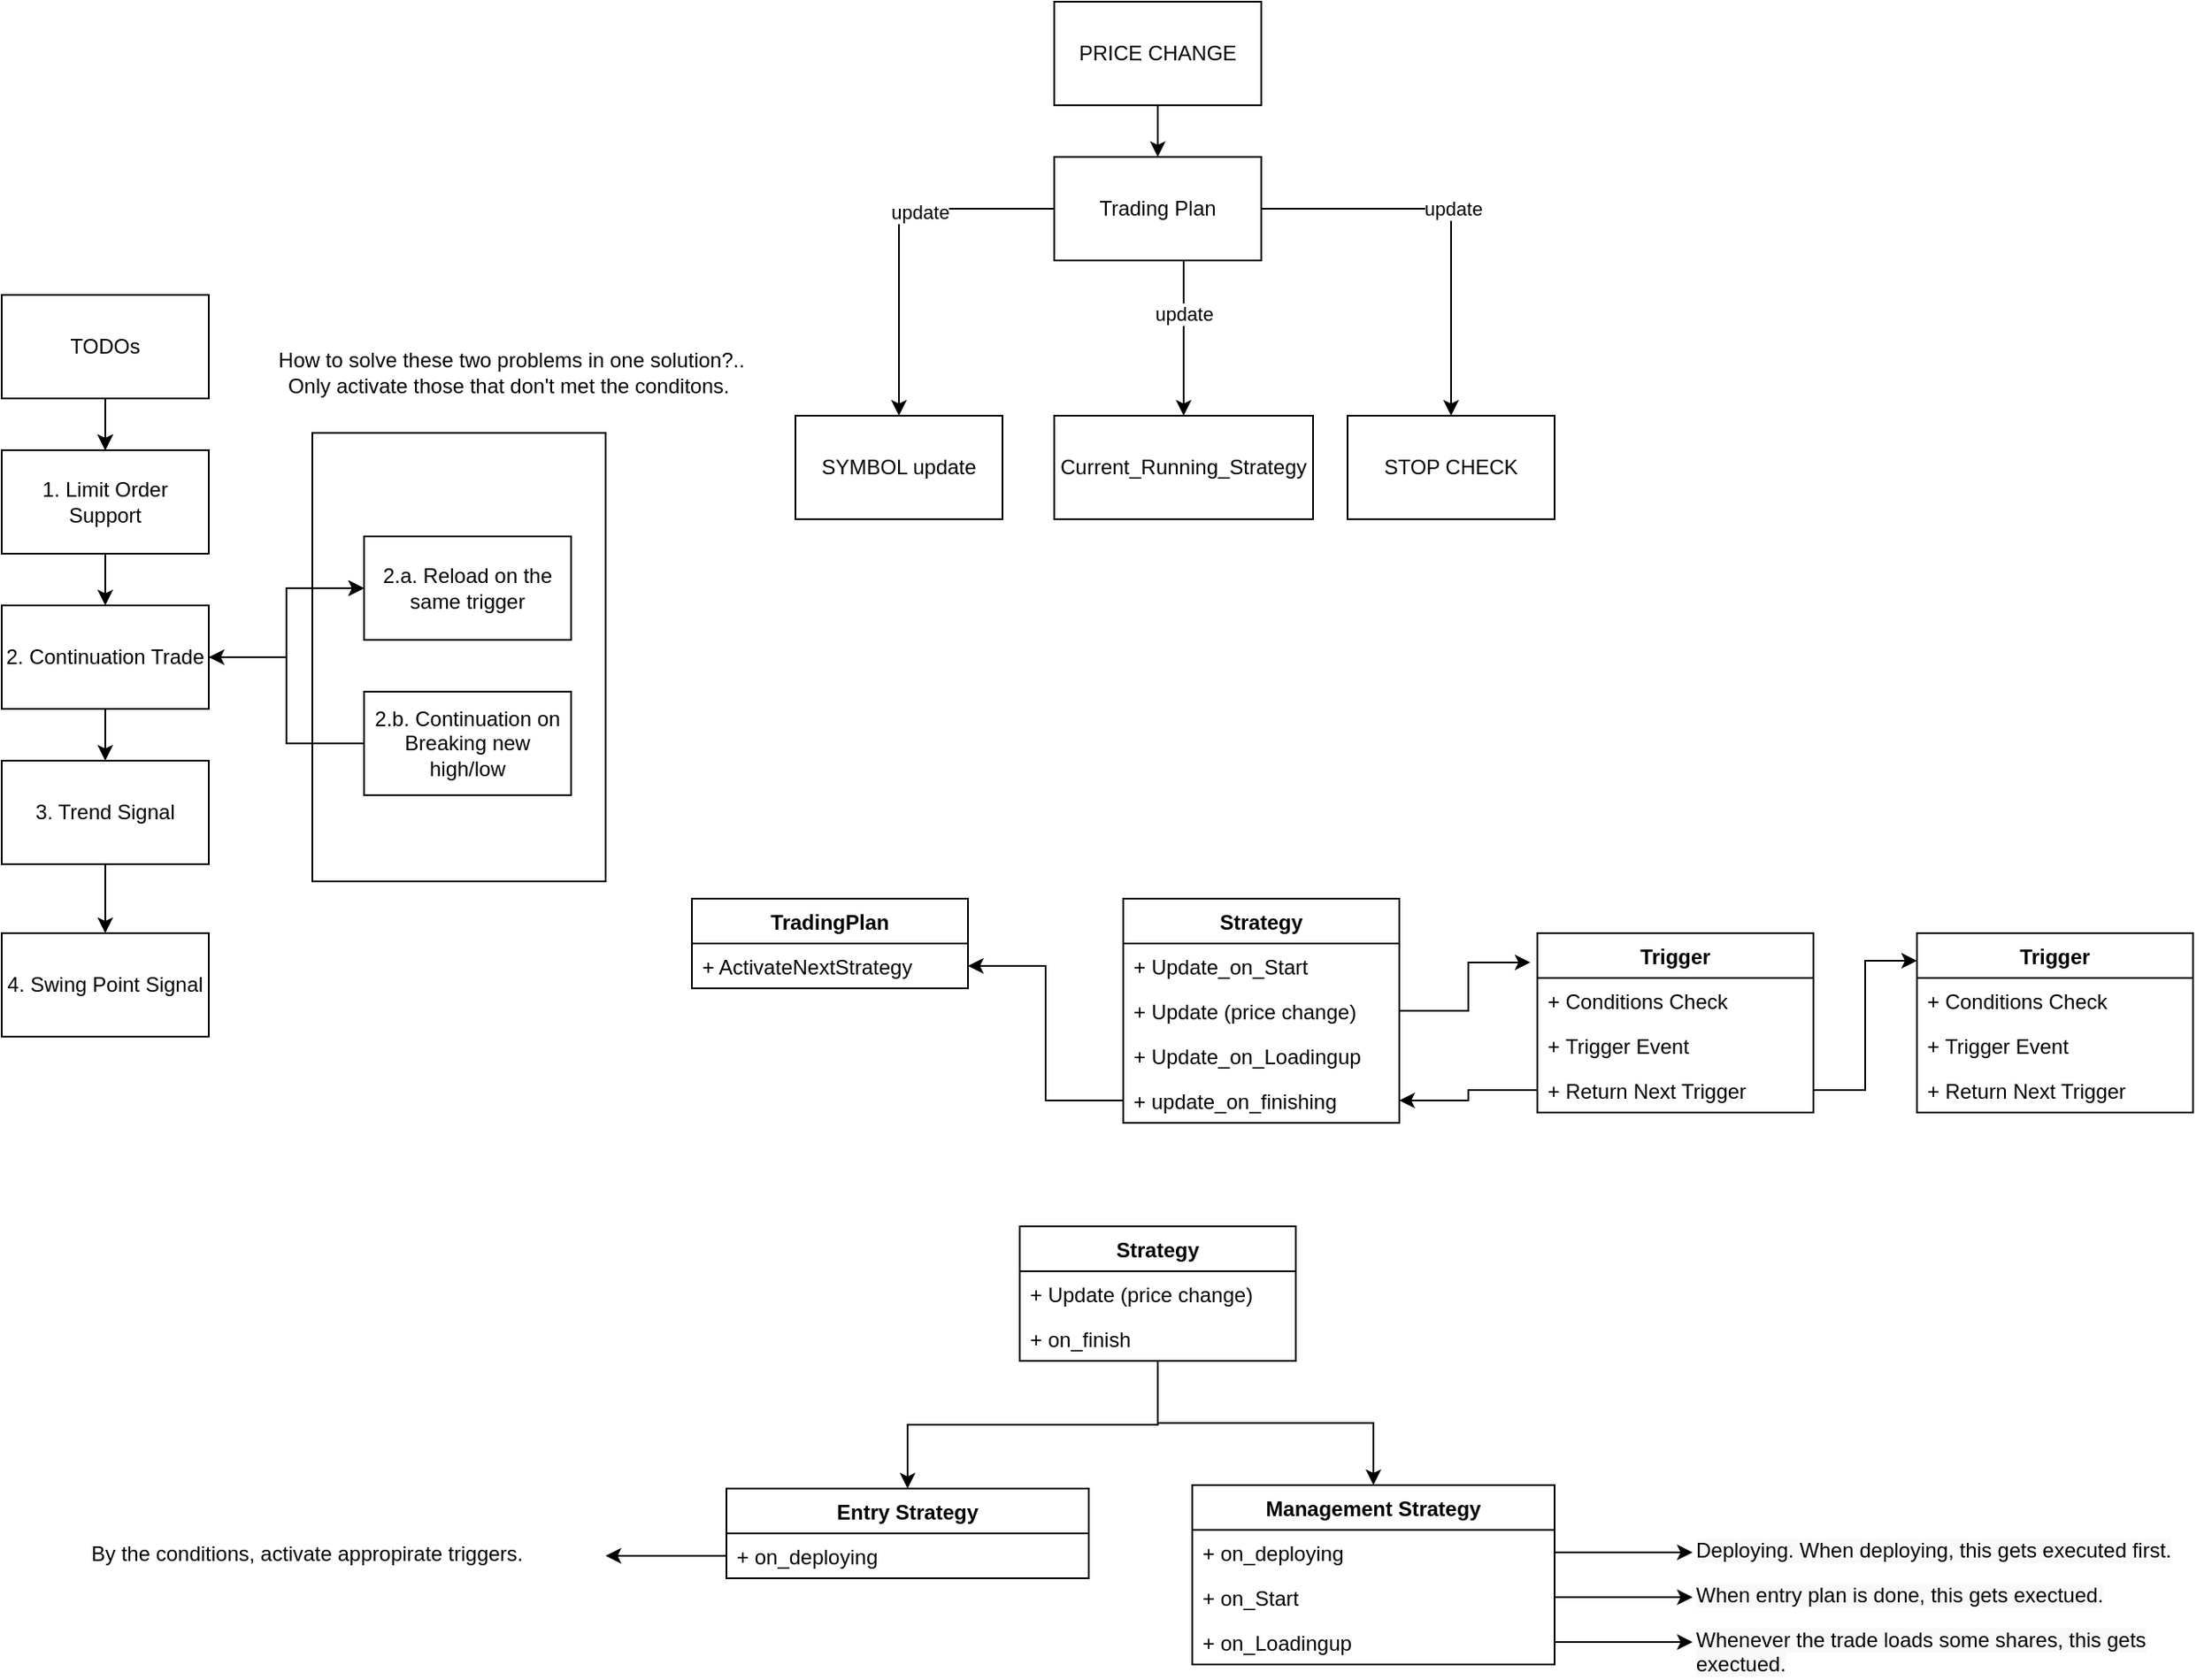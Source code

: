 <mxfile version="14.6.13" type="device"><diagram id="zZY5wk5tO29IYFRHFf6X" name="Page-1"><mxGraphModel dx="2272" dy="815" grid="1" gridSize="10" guides="1" tooltips="1" connect="1" arrows="1" fold="1" page="1" pageScale="1" pageWidth="850" pageHeight="1100" math="0" shadow="0"><root><mxCell id="0"/><mxCell id="1" parent="0"/><mxCell id="cij8jkdGT-pivZgLaLvA-35" value="" style="rounded=0;whiteSpace=wrap;html=1;" vertex="1" parent="1"><mxGeometry x="-270" y="290" width="170" height="260" as="geometry"/></mxCell><mxCell id="HnVlDEkcJXRZHfrYyCMu-5" style="edgeStyle=orthogonalEdgeStyle;rounded=0;orthogonalLoop=1;jettySize=auto;html=1;" parent="1" source="HnVlDEkcJXRZHfrYyCMu-2" target="HnVlDEkcJXRZHfrYyCMu-4" edge="1"><mxGeometry relative="1" as="geometry"/></mxCell><mxCell id="HnVlDEkcJXRZHfrYyCMu-2" value="&lt;span&gt;PRICE CHANGE&lt;/span&gt;" style="rounded=0;whiteSpace=wrap;html=1;" parent="1" vertex="1"><mxGeometry x="160" y="40" width="120" height="60" as="geometry"/></mxCell><mxCell id="HnVlDEkcJXRZHfrYyCMu-8" style="edgeStyle=orthogonalEdgeStyle;rounded=0;orthogonalLoop=1;jettySize=auto;html=1;" parent="1" source="HnVlDEkcJXRZHfrYyCMu-4" target="HnVlDEkcJXRZHfrYyCMu-6" edge="1"><mxGeometry relative="1" as="geometry"/></mxCell><mxCell id="HnVlDEkcJXRZHfrYyCMu-9" value="update" style="edgeLabel;html=1;align=center;verticalAlign=middle;resizable=0;points=[];" parent="HnVlDEkcJXRZHfrYyCMu-8" vertex="1" connectable="0"><mxGeometry x="-0.257" y="2" relative="1" as="geometry"><mxPoint as="offset"/></mxGeometry></mxCell><mxCell id="HnVlDEkcJXRZHfrYyCMu-4" value="&lt;span&gt;Trading Plan&lt;br&gt;&lt;/span&gt;" style="rounded=0;whiteSpace=wrap;html=1;" parent="1" vertex="1"><mxGeometry x="160" y="130" width="120" height="60" as="geometry"/></mxCell><mxCell id="HnVlDEkcJXRZHfrYyCMu-6" value="SYMBOL update" style="rounded=0;whiteSpace=wrap;html=1;" parent="1" vertex="1"><mxGeometry x="10" y="280" width="120" height="60" as="geometry"/></mxCell><mxCell id="HnVlDEkcJXRZHfrYyCMu-7" value="Current_Running_Strategy" style="rounded=0;whiteSpace=wrap;html=1;" parent="1" vertex="1"><mxGeometry x="160" y="280" width="150" height="60" as="geometry"/></mxCell><mxCell id="HnVlDEkcJXRZHfrYyCMu-10" style="edgeStyle=orthogonalEdgeStyle;rounded=0;orthogonalLoop=1;jettySize=auto;html=1;entryX=0.5;entryY=0;entryDx=0;entryDy=0;exitX=0.5;exitY=1;exitDx=0;exitDy=0;" parent="1" source="HnVlDEkcJXRZHfrYyCMu-4" target="HnVlDEkcJXRZHfrYyCMu-7" edge="1"><mxGeometry relative="1" as="geometry"><mxPoint x="170" y="170" as="sourcePoint"/><mxPoint x="80" y="290" as="targetPoint"/><Array as="points"><mxPoint x="235" y="190"/></Array></mxGeometry></mxCell><mxCell id="HnVlDEkcJXRZHfrYyCMu-11" value="update" style="edgeLabel;html=1;align=center;verticalAlign=middle;resizable=0;points=[];" parent="HnVlDEkcJXRZHfrYyCMu-10" vertex="1" connectable="0"><mxGeometry x="-0.257" y="2" relative="1" as="geometry"><mxPoint x="-2" y="7" as="offset"/></mxGeometry></mxCell><mxCell id="HnVlDEkcJXRZHfrYyCMu-13" style="edgeStyle=orthogonalEdgeStyle;rounded=0;orthogonalLoop=1;jettySize=auto;html=1;exitX=1;exitY=0.5;exitDx=0;exitDy=0;" parent="1" source="HnVlDEkcJXRZHfrYyCMu-4" target="HnVlDEkcJXRZHfrYyCMu-15" edge="1"><mxGeometry relative="1" as="geometry"><mxPoint x="230" y="200" as="sourcePoint"/><mxPoint x="370" y="280" as="targetPoint"/><Array as="points"><mxPoint x="390" y="160"/></Array></mxGeometry></mxCell><mxCell id="HnVlDEkcJXRZHfrYyCMu-14" value="update" style="edgeLabel;html=1;align=center;verticalAlign=middle;resizable=0;points=[];" parent="HnVlDEkcJXRZHfrYyCMu-13" vertex="1" connectable="0"><mxGeometry x="-0.257" y="2" relative="1" as="geometry"><mxPoint x="25" y="2" as="offset"/></mxGeometry></mxCell><mxCell id="HnVlDEkcJXRZHfrYyCMu-15" value="&lt;span&gt;STOP CHECK&lt;/span&gt;" style="rounded=0;whiteSpace=wrap;html=1;" parent="1" vertex="1"><mxGeometry x="330" y="280" width="120" height="60" as="geometry"/></mxCell><mxCell id="HnVlDEkcJXRZHfrYyCMu-54" value="Strategy" style="swimlane;fontStyle=1;align=center;verticalAlign=top;childLayout=stackLayout;horizontal=1;startSize=26;horizontalStack=0;resizeParent=1;resizeParentMax=0;resizeLast=0;collapsible=1;marginBottom=0;rounded=0;" parent="1" vertex="1"><mxGeometry x="200" y="560" width="160" height="130" as="geometry"/></mxCell><mxCell id="HnVlDEkcJXRZHfrYyCMu-57" value="+ Update_on_Start" style="text;strokeColor=none;fillColor=none;align=left;verticalAlign=top;spacingLeft=4;spacingRight=4;overflow=hidden;rotatable=0;points=[[0,0.5],[1,0.5]];portConstraint=eastwest;" parent="HnVlDEkcJXRZHfrYyCMu-54" vertex="1"><mxGeometry y="26" width="160" height="26" as="geometry"/></mxCell><mxCell id="HnVlDEkcJXRZHfrYyCMu-58" value="+ Update (price change)" style="text;strokeColor=none;fillColor=none;align=left;verticalAlign=top;spacingLeft=4;spacingRight=4;overflow=hidden;rotatable=0;points=[[0,0.5],[1,0.5]];portConstraint=eastwest;" parent="HnVlDEkcJXRZHfrYyCMu-54" vertex="1"><mxGeometry y="52" width="160" height="26" as="geometry"/></mxCell><mxCell id="HnVlDEkcJXRZHfrYyCMu-60" value="+ Update_on_Loadingup" style="text;strokeColor=none;fillColor=none;align=left;verticalAlign=top;spacingLeft=4;spacingRight=4;overflow=hidden;rotatable=0;points=[[0,0.5],[1,0.5]];portConstraint=eastwest;" parent="HnVlDEkcJXRZHfrYyCMu-54" vertex="1"><mxGeometry y="78" width="160" height="26" as="geometry"/></mxCell><mxCell id="HnVlDEkcJXRZHfrYyCMu-61" value="+ update_on_finishing" style="text;strokeColor=none;fillColor=none;align=left;verticalAlign=top;spacingLeft=4;spacingRight=4;overflow=hidden;rotatable=0;points=[[0,0.5],[1,0.5]];portConstraint=eastwest;" parent="HnVlDEkcJXRZHfrYyCMu-54" vertex="1"><mxGeometry y="104" width="160" height="26" as="geometry"/></mxCell><mxCell id="HnVlDEkcJXRZHfrYyCMu-62" value="Trigger" style="swimlane;fontStyle=1;align=center;verticalAlign=top;childLayout=stackLayout;horizontal=1;startSize=26;horizontalStack=0;resizeParent=1;resizeParentMax=0;resizeLast=0;collapsible=1;marginBottom=0;rounded=0;" parent="1" vertex="1"><mxGeometry x="440" y="580" width="160" height="104" as="geometry"/></mxCell><mxCell id="HnVlDEkcJXRZHfrYyCMu-63" value="+ Conditions Check" style="text;strokeColor=none;fillColor=none;align=left;verticalAlign=top;spacingLeft=4;spacingRight=4;overflow=hidden;rotatable=0;points=[[0,0.5],[1,0.5]];portConstraint=eastwest;" parent="HnVlDEkcJXRZHfrYyCMu-62" vertex="1"><mxGeometry y="26" width="160" height="26" as="geometry"/></mxCell><mxCell id="HnVlDEkcJXRZHfrYyCMu-64" value="+ Trigger Event" style="text;strokeColor=none;fillColor=none;align=left;verticalAlign=top;spacingLeft=4;spacingRight=4;overflow=hidden;rotatable=0;points=[[0,0.5],[1,0.5]];portConstraint=eastwest;" parent="HnVlDEkcJXRZHfrYyCMu-62" vertex="1"><mxGeometry y="52" width="160" height="26" as="geometry"/></mxCell><mxCell id="HnVlDEkcJXRZHfrYyCMu-65" value="+ Return Next Trigger" style="text;strokeColor=none;fillColor=none;align=left;verticalAlign=top;spacingLeft=4;spacingRight=4;overflow=hidden;rotatable=0;points=[[0,0.5],[1,0.5]];portConstraint=eastwest;" parent="HnVlDEkcJXRZHfrYyCMu-62" vertex="1"><mxGeometry y="78" width="160" height="26" as="geometry"/></mxCell><mxCell id="HnVlDEkcJXRZHfrYyCMu-69" style="edgeStyle=orthogonalEdgeStyle;rounded=0;orthogonalLoop=1;jettySize=auto;html=1;entryX=-0.025;entryY=0.163;entryDx=0;entryDy=0;entryPerimeter=0;" parent="1" source="HnVlDEkcJXRZHfrYyCMu-58" target="HnVlDEkcJXRZHfrYyCMu-62" edge="1"><mxGeometry relative="1" as="geometry"/></mxCell><mxCell id="HnVlDEkcJXRZHfrYyCMu-70" style="edgeStyle=orthogonalEdgeStyle;rounded=0;orthogonalLoop=1;jettySize=auto;html=1;entryX=1;entryY=0.5;entryDx=0;entryDy=0;" parent="1" source="HnVlDEkcJXRZHfrYyCMu-65" target="HnVlDEkcJXRZHfrYyCMu-61" edge="1"><mxGeometry relative="1" as="geometry"/></mxCell><mxCell id="HnVlDEkcJXRZHfrYyCMu-71" value="Trigger" style="swimlane;fontStyle=1;align=center;verticalAlign=top;childLayout=stackLayout;horizontal=1;startSize=26;horizontalStack=0;resizeParent=1;resizeParentMax=0;resizeLast=0;collapsible=1;marginBottom=0;rounded=0;" parent="1" vertex="1"><mxGeometry x="660" y="580" width="160" height="104" as="geometry"/></mxCell><mxCell id="HnVlDEkcJXRZHfrYyCMu-72" value="+ Conditions Check" style="text;strokeColor=none;fillColor=none;align=left;verticalAlign=top;spacingLeft=4;spacingRight=4;overflow=hidden;rotatable=0;points=[[0,0.5],[1,0.5]];portConstraint=eastwest;" parent="HnVlDEkcJXRZHfrYyCMu-71" vertex="1"><mxGeometry y="26" width="160" height="26" as="geometry"/></mxCell><mxCell id="HnVlDEkcJXRZHfrYyCMu-73" value="+ Trigger Event" style="text;strokeColor=none;fillColor=none;align=left;verticalAlign=top;spacingLeft=4;spacingRight=4;overflow=hidden;rotatable=0;points=[[0,0.5],[1,0.5]];portConstraint=eastwest;" parent="HnVlDEkcJXRZHfrYyCMu-71" vertex="1"><mxGeometry y="52" width="160" height="26" as="geometry"/></mxCell><mxCell id="HnVlDEkcJXRZHfrYyCMu-74" value="+ Return Next Trigger" style="text;strokeColor=none;fillColor=none;align=left;verticalAlign=top;spacingLeft=4;spacingRight=4;overflow=hidden;rotatable=0;points=[[0,0.5],[1,0.5]];portConstraint=eastwest;" parent="HnVlDEkcJXRZHfrYyCMu-71" vertex="1"><mxGeometry y="78" width="160" height="26" as="geometry"/></mxCell><mxCell id="HnVlDEkcJXRZHfrYyCMu-75" style="edgeStyle=orthogonalEdgeStyle;rounded=0;orthogonalLoop=1;jettySize=auto;html=1;entryX=0;entryY=0.154;entryDx=0;entryDy=0;entryPerimeter=0;" parent="1" source="HnVlDEkcJXRZHfrYyCMu-65" target="HnVlDEkcJXRZHfrYyCMu-71" edge="1"><mxGeometry relative="1" as="geometry"/></mxCell><mxCell id="HnVlDEkcJXRZHfrYyCMu-76" value="TradingPlan" style="swimlane;fontStyle=1;align=center;verticalAlign=top;childLayout=stackLayout;horizontal=1;startSize=26;horizontalStack=0;resizeParent=1;resizeParentMax=0;resizeLast=0;collapsible=1;marginBottom=0;rounded=0;" parent="1" vertex="1"><mxGeometry x="-50" y="560" width="160" height="52" as="geometry"/></mxCell><mxCell id="HnVlDEkcJXRZHfrYyCMu-80" value="+ ActivateNextStrategy" style="text;strokeColor=none;fillColor=none;align=left;verticalAlign=top;spacingLeft=4;spacingRight=4;overflow=hidden;rotatable=0;points=[[0,0.5],[1,0.5]];portConstraint=eastwest;" parent="HnVlDEkcJXRZHfrYyCMu-76" vertex="1"><mxGeometry y="26" width="160" height="26" as="geometry"/></mxCell><mxCell id="HnVlDEkcJXRZHfrYyCMu-81" style="edgeStyle=orthogonalEdgeStyle;rounded=0;orthogonalLoop=1;jettySize=auto;html=1;" parent="1" source="HnVlDEkcJXRZHfrYyCMu-61" target="HnVlDEkcJXRZHfrYyCMu-80" edge="1"><mxGeometry relative="1" as="geometry"/></mxCell><mxCell id="HnVlDEkcJXRZHfrYyCMu-87" value="" style="edgeStyle=orthogonalEdgeStyle;rounded=0;orthogonalLoop=1;jettySize=auto;html=1;" parent="1" source="HnVlDEkcJXRZHfrYyCMu-85" target="HnVlDEkcJXRZHfrYyCMu-86" edge="1"><mxGeometry relative="1" as="geometry"/></mxCell><mxCell id="HnVlDEkcJXRZHfrYyCMu-88" value="" style="edgeStyle=orthogonalEdgeStyle;rounded=0;orthogonalLoop=1;jettySize=auto;html=1;" parent="1" source="HnVlDEkcJXRZHfrYyCMu-85" target="HnVlDEkcJXRZHfrYyCMu-86" edge="1"><mxGeometry relative="1" as="geometry"/></mxCell><mxCell id="HnVlDEkcJXRZHfrYyCMu-85" value="TODOs" style="rounded=0;whiteSpace=wrap;html=1;" parent="1" vertex="1"><mxGeometry x="-450" y="210" width="120" height="60" as="geometry"/></mxCell><mxCell id="HnVlDEkcJXRZHfrYyCMu-90" value="" style="edgeStyle=orthogonalEdgeStyle;rounded=0;orthogonalLoop=1;jettySize=auto;html=1;" parent="1" source="HnVlDEkcJXRZHfrYyCMu-86" target="HnVlDEkcJXRZHfrYyCMu-89" edge="1"><mxGeometry relative="1" as="geometry"/></mxCell><mxCell id="HnVlDEkcJXRZHfrYyCMu-86" value="1. Limit Order Support" style="rounded=0;whiteSpace=wrap;html=1;" parent="1" vertex="1"><mxGeometry x="-450" y="300" width="120" height="60" as="geometry"/></mxCell><mxCell id="HnVlDEkcJXRZHfrYyCMu-92" value="" style="edgeStyle=orthogonalEdgeStyle;rounded=0;orthogonalLoop=1;jettySize=auto;html=1;" parent="1" source="HnVlDEkcJXRZHfrYyCMu-89" target="HnVlDEkcJXRZHfrYyCMu-91" edge="1"><mxGeometry relative="1" as="geometry"/></mxCell><mxCell id="HnVlDEkcJXRZHfrYyCMu-93" value="" style="edgeStyle=orthogonalEdgeStyle;rounded=0;orthogonalLoop=1;jettySize=auto;html=1;" parent="1" source="HnVlDEkcJXRZHfrYyCMu-89" target="HnVlDEkcJXRZHfrYyCMu-91" edge="1"><mxGeometry relative="1" as="geometry"/></mxCell><mxCell id="HnVlDEkcJXRZHfrYyCMu-97" value="" style="edgeStyle=orthogonalEdgeStyle;rounded=0;orthogonalLoop=1;jettySize=auto;html=1;" parent="1" source="HnVlDEkcJXRZHfrYyCMu-89" target="HnVlDEkcJXRZHfrYyCMu-96" edge="1"><mxGeometry relative="1" as="geometry"/></mxCell><mxCell id="HnVlDEkcJXRZHfrYyCMu-89" value="2. Continuation Trade" style="rounded=0;whiteSpace=wrap;html=1;" parent="1" vertex="1"><mxGeometry x="-450" y="390" width="120" height="60" as="geometry"/></mxCell><mxCell id="HnVlDEkcJXRZHfrYyCMu-91" value="2.a. Reload on the same trigger" style="rounded=0;whiteSpace=wrap;html=1;" parent="1" vertex="1"><mxGeometry x="-240" y="350" width="120" height="60" as="geometry"/></mxCell><mxCell id="HnVlDEkcJXRZHfrYyCMu-95" value="" style="edgeStyle=orthogonalEdgeStyle;rounded=0;orthogonalLoop=1;jettySize=auto;html=1;" parent="1" source="HnVlDEkcJXRZHfrYyCMu-94" target="HnVlDEkcJXRZHfrYyCMu-89" edge="1"><mxGeometry relative="1" as="geometry"/></mxCell><mxCell id="HnVlDEkcJXRZHfrYyCMu-94" value="2.b. Continuation on Breaking new high/low" style="rounded=0;whiteSpace=wrap;html=1;" parent="1" vertex="1"><mxGeometry x="-240" y="440" width="120" height="60" as="geometry"/></mxCell><mxCell id="HnVlDEkcJXRZHfrYyCMu-99" value="" style="edgeStyle=orthogonalEdgeStyle;rounded=0;orthogonalLoop=1;jettySize=auto;html=1;" parent="1" source="HnVlDEkcJXRZHfrYyCMu-96" target="HnVlDEkcJXRZHfrYyCMu-98" edge="1"><mxGeometry relative="1" as="geometry"/></mxCell><mxCell id="HnVlDEkcJXRZHfrYyCMu-96" value="3. Trend Signal" style="rounded=0;whiteSpace=wrap;html=1;" parent="1" vertex="1"><mxGeometry x="-450" y="480" width="120" height="60" as="geometry"/></mxCell><mxCell id="HnVlDEkcJXRZHfrYyCMu-98" value="4. Swing Point Signal" style="rounded=0;whiteSpace=wrap;html=1;" parent="1" vertex="1"><mxGeometry x="-450" y="580" width="120" height="60" as="geometry"/></mxCell><mxCell id="cij8jkdGT-pivZgLaLvA-1" value="Management Strategy" style="swimlane;fontStyle=1;align=center;verticalAlign=top;childLayout=stackLayout;horizontal=1;startSize=26;horizontalStack=0;resizeParent=1;resizeParentMax=0;resizeLast=0;collapsible=1;marginBottom=0;rounded=0;" vertex="1" parent="1"><mxGeometry x="240" y="900" width="210" height="104" as="geometry"/></mxCell><mxCell id="cij8jkdGT-pivZgLaLvA-6" value="+ on_deploying" style="text;strokeColor=none;fillColor=none;align=left;verticalAlign=top;spacingLeft=4;spacingRight=4;overflow=hidden;rotatable=0;points=[[0,0.5],[1,0.5]];portConstraint=eastwest;" vertex="1" parent="cij8jkdGT-pivZgLaLvA-1"><mxGeometry y="26" width="210" height="26" as="geometry"/></mxCell><mxCell id="cij8jkdGT-pivZgLaLvA-2" value="+ on_Start" style="text;strokeColor=none;fillColor=none;align=left;verticalAlign=top;spacingLeft=4;spacingRight=4;overflow=hidden;rotatable=0;points=[[0,0.5],[1,0.5]];portConstraint=eastwest;" vertex="1" parent="cij8jkdGT-pivZgLaLvA-1"><mxGeometry y="52" width="210" height="26" as="geometry"/></mxCell><mxCell id="cij8jkdGT-pivZgLaLvA-4" value="+ on_Loadingup" style="text;strokeColor=none;fillColor=none;align=left;verticalAlign=top;spacingLeft=4;spacingRight=4;overflow=hidden;rotatable=0;points=[[0,0.5],[1,0.5]];portConstraint=eastwest;" vertex="1" parent="cij8jkdGT-pivZgLaLvA-1"><mxGeometry y="78" width="210" height="26" as="geometry"/></mxCell><mxCell id="cij8jkdGT-pivZgLaLvA-31" style="edgeStyle=orthogonalEdgeStyle;rounded=0;orthogonalLoop=1;jettySize=auto;html=1;" edge="1" parent="1" source="cij8jkdGT-pivZgLaLvA-8" target="cij8jkdGT-pivZgLaLvA-13"><mxGeometry relative="1" as="geometry"/></mxCell><mxCell id="cij8jkdGT-pivZgLaLvA-32" style="edgeStyle=orthogonalEdgeStyle;rounded=0;orthogonalLoop=1;jettySize=auto;html=1;" edge="1" parent="1" source="cij8jkdGT-pivZgLaLvA-8" target="cij8jkdGT-pivZgLaLvA-1"><mxGeometry relative="1" as="geometry"/></mxCell><mxCell id="cij8jkdGT-pivZgLaLvA-8" value="Strategy" style="swimlane;fontStyle=1;align=center;verticalAlign=top;childLayout=stackLayout;horizontal=1;startSize=26;horizontalStack=0;resizeParent=1;resizeParentMax=0;resizeLast=0;collapsible=1;marginBottom=0;rounded=0;" vertex="1" parent="1"><mxGeometry x="140" y="750" width="160" height="78" as="geometry"/></mxCell><mxCell id="cij8jkdGT-pivZgLaLvA-10" value="+ Update (price change)" style="text;strokeColor=none;fillColor=none;align=left;verticalAlign=top;spacingLeft=4;spacingRight=4;overflow=hidden;rotatable=0;points=[[0,0.5],[1,0.5]];portConstraint=eastwest;" vertex="1" parent="cij8jkdGT-pivZgLaLvA-8"><mxGeometry y="26" width="160" height="26" as="geometry"/></mxCell><mxCell id="cij8jkdGT-pivZgLaLvA-12" value="+ on_finish" style="text;strokeColor=none;fillColor=none;align=left;verticalAlign=top;spacingLeft=4;spacingRight=4;overflow=hidden;rotatable=0;points=[[0,0.5],[1,0.5]];portConstraint=eastwest;" vertex="1" parent="cij8jkdGT-pivZgLaLvA-8"><mxGeometry y="52" width="160" height="26" as="geometry"/></mxCell><mxCell id="cij8jkdGT-pivZgLaLvA-13" value="Entry Strategy" style="swimlane;fontStyle=1;align=center;verticalAlign=top;childLayout=stackLayout;horizontal=1;startSize=26;horizontalStack=0;resizeParent=1;resizeParentMax=0;resizeLast=0;collapsible=1;marginBottom=0;rounded=0;" vertex="1" parent="1"><mxGeometry x="-30" y="902" width="210" height="52" as="geometry"/></mxCell><mxCell id="cij8jkdGT-pivZgLaLvA-15" value="+ on_deploying" style="text;strokeColor=none;fillColor=none;align=left;verticalAlign=top;spacingLeft=4;spacingRight=4;overflow=hidden;rotatable=0;points=[[0,0.5],[1,0.5]];portConstraint=eastwest;" vertex="1" parent="cij8jkdGT-pivZgLaLvA-13"><mxGeometry y="26" width="210" height="26" as="geometry"/></mxCell><mxCell id="cij8jkdGT-pivZgLaLvA-24" style="edgeStyle=orthogonalEdgeStyle;rounded=0;orthogonalLoop=1;jettySize=auto;html=1;" edge="1" parent="1" source="cij8jkdGT-pivZgLaLvA-6" target="cij8jkdGT-pivZgLaLvA-26"><mxGeometry relative="1" as="geometry"><mxPoint x="510" y="939" as="targetPoint"/></mxGeometry></mxCell><mxCell id="cij8jkdGT-pivZgLaLvA-26" value="&lt;span style=&quot;color: rgb(0, 0, 0); font-family: helvetica; font-size: 12px; font-style: normal; font-weight: 400; letter-spacing: normal; text-align: center; text-indent: 0px; text-transform: none; word-spacing: 0px; background-color: rgb(248, 249, 250); display: inline; float: none;&quot;&gt;Deploying. When deploying, this gets executed first.&lt;/span&gt;" style="text;whiteSpace=wrap;html=1;" vertex="1" parent="1"><mxGeometry x="530" y="924" width="300" height="30" as="geometry"/></mxCell><mxCell id="cij8jkdGT-pivZgLaLvA-27" value="&lt;span style=&quot;color: rgb(0 , 0 , 0) ; font-family: &amp;#34;helvetica&amp;#34; ; font-size: 12px ; font-style: normal ; font-weight: 400 ; letter-spacing: normal ; text-align: center ; text-indent: 0px ; text-transform: none ; word-spacing: 0px ; background-color: rgb(248 , 249 , 250) ; display: inline ; float: none&quot;&gt;When entry plan is done, this gets exectued.&lt;/span&gt;" style="text;whiteSpace=wrap;html=1;" vertex="1" parent="1"><mxGeometry x="530" y="950" width="300" height="30" as="geometry"/></mxCell><mxCell id="cij8jkdGT-pivZgLaLvA-28" style="edgeStyle=orthogonalEdgeStyle;rounded=0;orthogonalLoop=1;jettySize=auto;html=1;entryX=0;entryY=0.5;entryDx=0;entryDy=0;" edge="1" parent="1" source="cij8jkdGT-pivZgLaLvA-2" target="cij8jkdGT-pivZgLaLvA-27"><mxGeometry relative="1" as="geometry"/></mxCell><mxCell id="cij8jkdGT-pivZgLaLvA-29" value="&lt;span style=&quot;color: rgb(0 , 0 , 0) ; font-family: &amp;#34;helvetica&amp;#34; ; font-size: 12px ; font-style: normal ; font-weight: 400 ; letter-spacing: normal ; text-align: center ; text-indent: 0px ; text-transform: none ; word-spacing: 0px ; background-color: rgb(248 , 249 , 250) ; display: inline ; float: none&quot;&gt;Whenever the trade loads some shares, this gets exectued.&lt;/span&gt;" style="text;whiteSpace=wrap;html=1;" vertex="1" parent="1"><mxGeometry x="530" y="976" width="300" height="30" as="geometry"/></mxCell><mxCell id="cij8jkdGT-pivZgLaLvA-30" style="edgeStyle=orthogonalEdgeStyle;rounded=0;orthogonalLoop=1;jettySize=auto;html=1;entryX=0;entryY=0.5;entryDx=0;entryDy=0;" edge="1" parent="1" source="cij8jkdGT-pivZgLaLvA-4" target="cij8jkdGT-pivZgLaLvA-29"><mxGeometry relative="1" as="geometry"/></mxCell><mxCell id="cij8jkdGT-pivZgLaLvA-33" value="&lt;div style=&quot;text-align: center&quot;&gt;&lt;span&gt;&lt;font face=&quot;helvetica&quot;&gt;By the conditions, activate appropirate triggers.&amp;nbsp;&lt;/font&gt;&lt;/span&gt;&lt;/div&gt;" style="text;whiteSpace=wrap;html=1;" vertex="1" parent="1"><mxGeometry x="-400" y="926" width="300" height="30" as="geometry"/></mxCell><mxCell id="cij8jkdGT-pivZgLaLvA-34" style="edgeStyle=orthogonalEdgeStyle;rounded=0;orthogonalLoop=1;jettySize=auto;html=1;" edge="1" parent="1" source="cij8jkdGT-pivZgLaLvA-15" target="cij8jkdGT-pivZgLaLvA-33"><mxGeometry relative="1" as="geometry"/></mxCell><mxCell id="cij8jkdGT-pivZgLaLvA-36" value="How to solve these two problems in one solution?..&lt;br&gt;Only activate those that don't met the conditons.&amp;nbsp;" style="text;html=1;align=center;verticalAlign=middle;resizable=0;points=[];autosize=1;strokeColor=none;" vertex="1" parent="1"><mxGeometry x="-300" y="240" width="290" height="30" as="geometry"/></mxCell></root></mxGraphModel></diagram></mxfile>